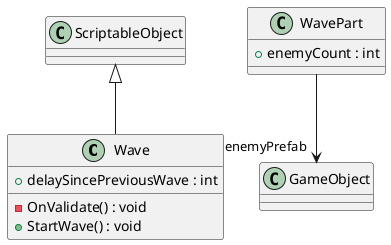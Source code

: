 @startuml
class Wave {
    + delaySincePreviousWave : int
    - OnValidate() : void
    + StartWave() : void
}
class WavePart {
    + enemyCount : int
}
ScriptableObject <|-- Wave
WavePart --> "enemyPrefab" GameObject
@enduml
